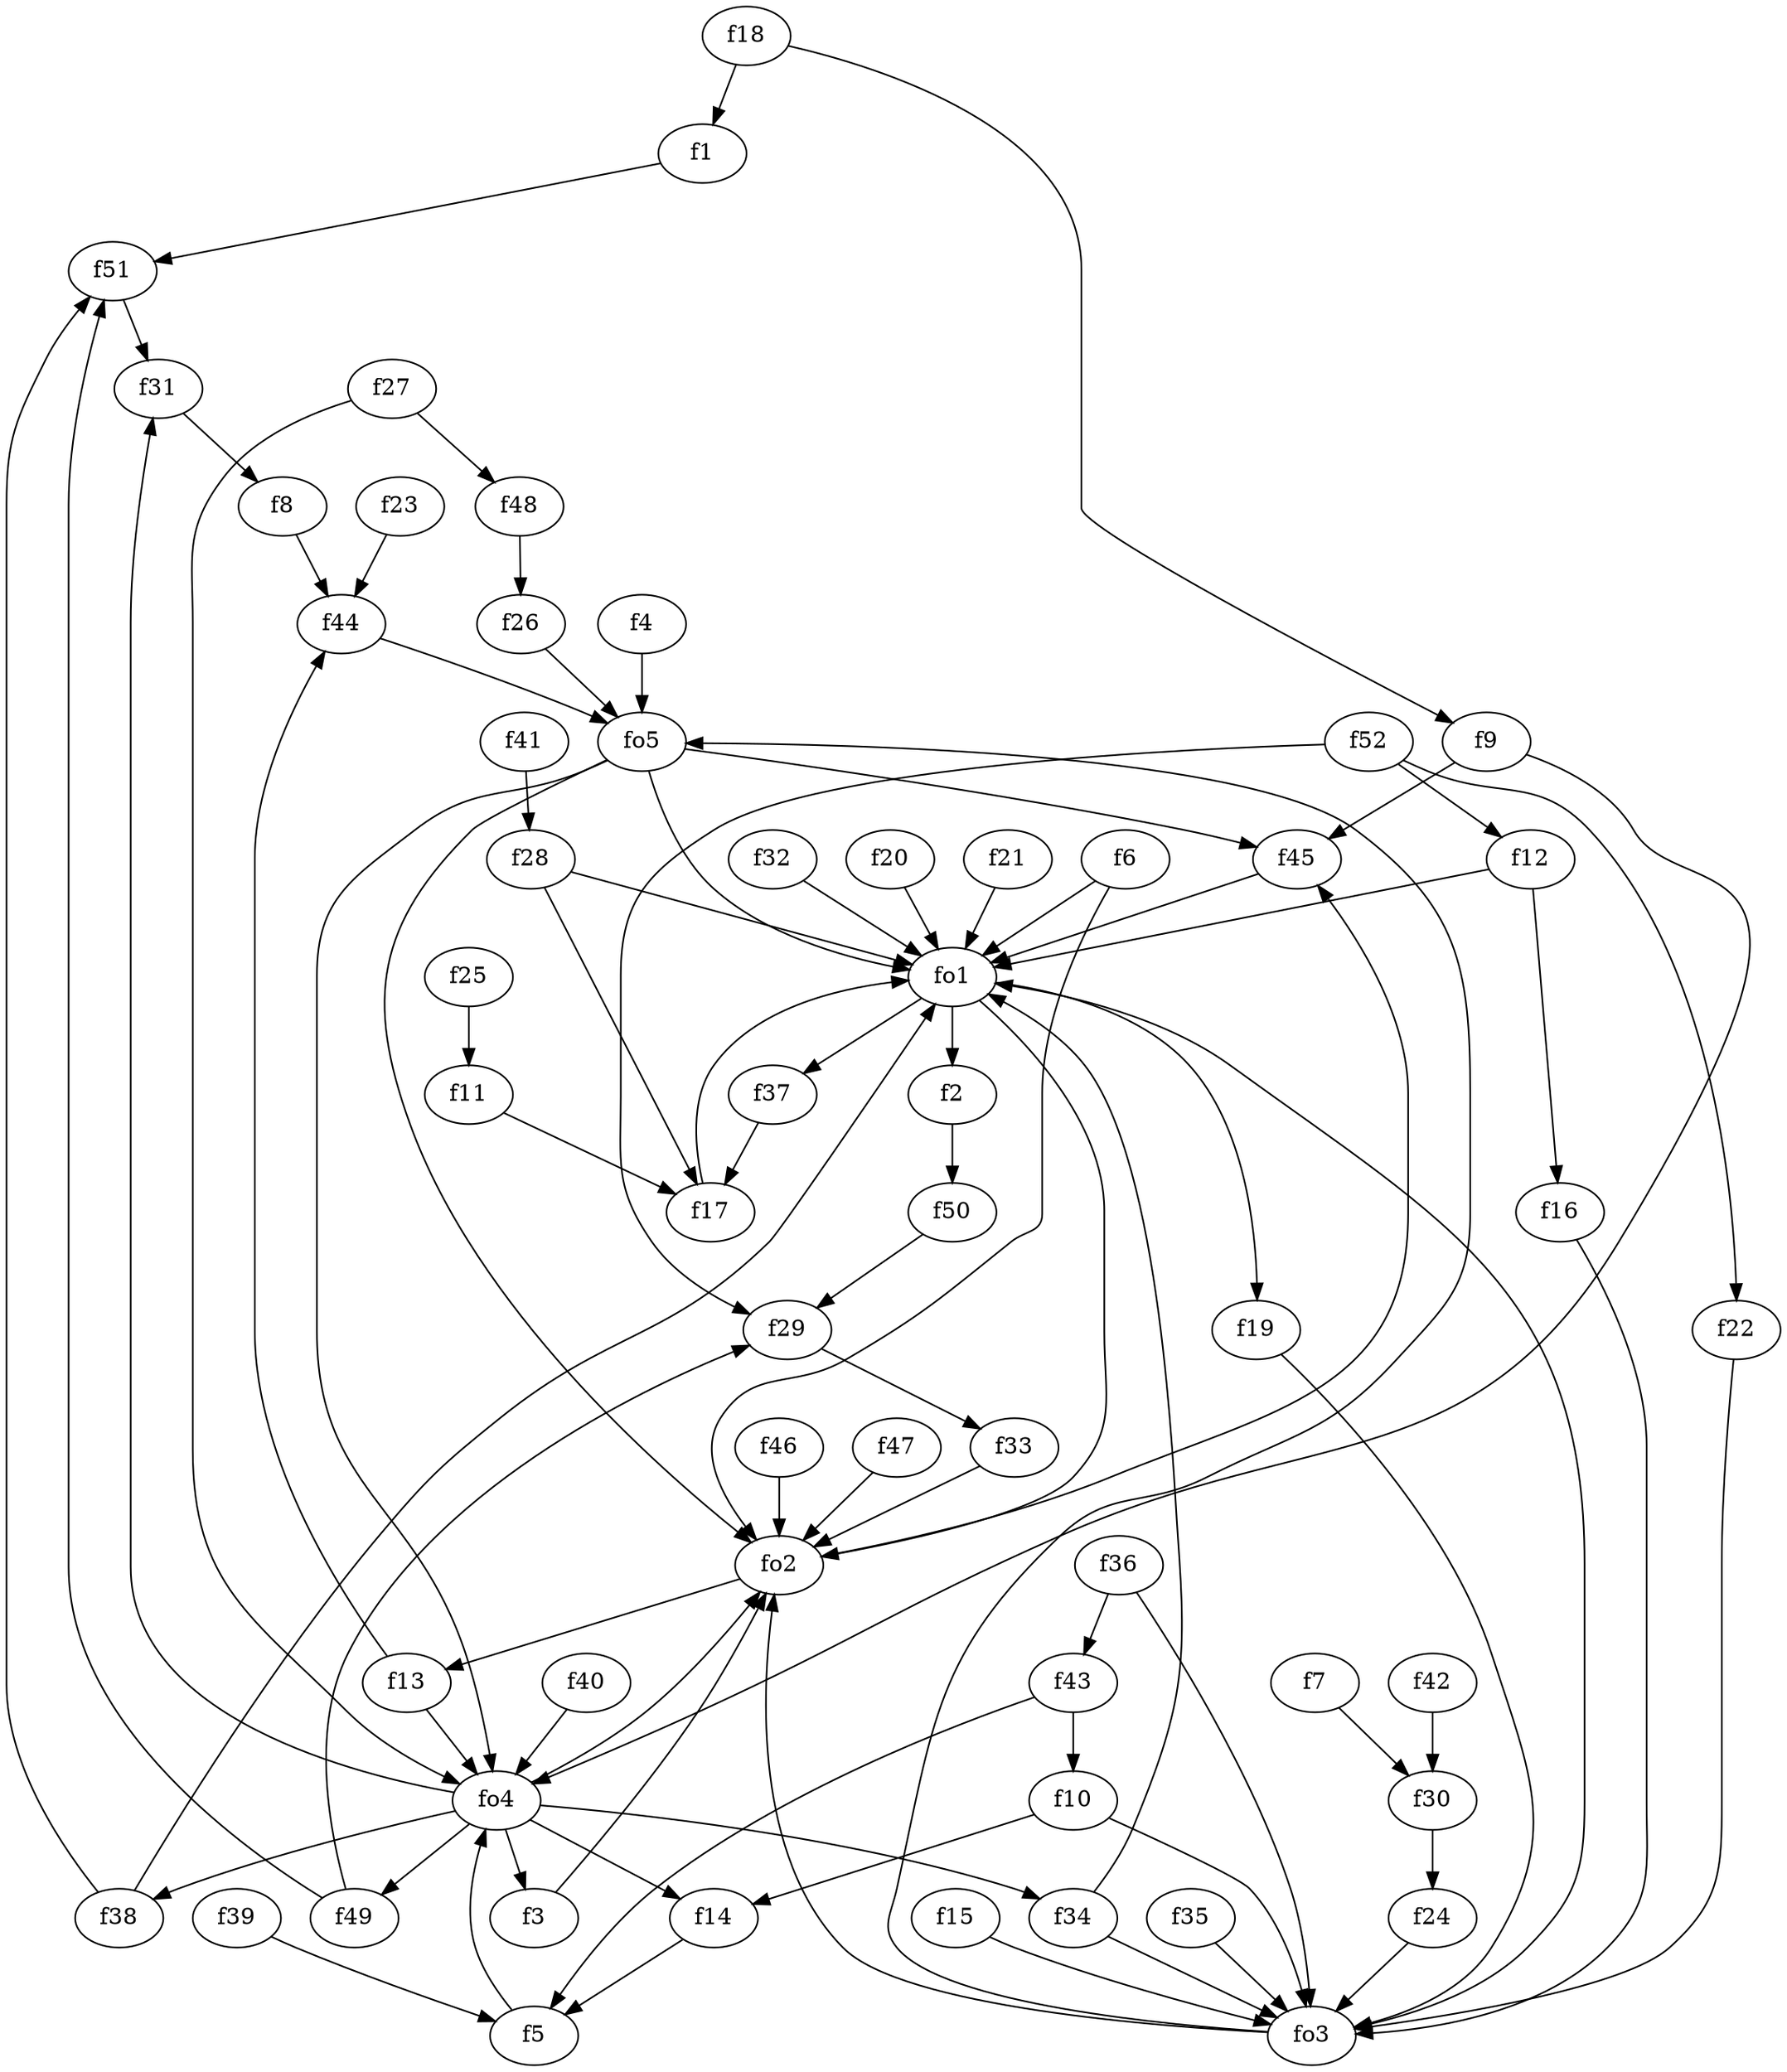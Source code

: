 strict digraph  {
f1;
f2;
f3;
f4;
f5;
f6;
f7;
f8;
f9;
f10;
f11;
f12;
f13;
f14;
f15;
f16;
f17;
f18;
f19;
f20;
f21;
f22;
f23;
f24;
f25;
f26;
f27;
f28;
f29;
f30;
f31;
f32;
f33;
f34;
f35;
f36;
f37;
f38;
f39;
f40;
f41;
f42;
f43;
f44;
f45;
f46;
f47;
f48;
f49;
f50;
f51;
f52;
fo1;
fo2;
fo3;
fo4;
fo5;
f1 -> f51  [weight=2];
f2 -> f50  [weight=2];
f3 -> fo2  [weight=2];
f4 -> fo5  [weight=2];
f5 -> fo4  [weight=2];
f6 -> fo1  [weight=2];
f6 -> fo2  [weight=2];
f7 -> f30  [weight=2];
f8 -> f44  [weight=2];
f9 -> fo4  [weight=2];
f9 -> f45  [weight=2];
f10 -> fo3  [weight=2];
f10 -> f14  [weight=2];
f11 -> f17  [weight=2];
f12 -> fo1  [weight=2];
f12 -> f16  [weight=2];
f13 -> f44  [weight=2];
f13 -> fo4  [weight=2];
f14 -> f5  [weight=2];
f15 -> fo3  [weight=2];
f16 -> fo3  [weight=2];
f17 -> fo1  [weight=2];
f18 -> f1  [weight=2];
f18 -> f9  [weight=2];
f19 -> fo3  [weight=2];
f20 -> fo1  [weight=2];
f21 -> fo1  [weight=2];
f22 -> fo3  [weight=2];
f23 -> f44  [weight=2];
f24 -> fo3  [weight=2];
f25 -> f11  [weight=2];
f26 -> fo5  [weight=2];
f27 -> fo4  [weight=2];
f27 -> f48  [weight=2];
f28 -> f17  [weight=2];
f28 -> fo1  [weight=2];
f29 -> f33  [weight=2];
f30 -> f24  [weight=2];
f31 -> f8  [weight=2];
f32 -> fo1  [weight=2];
f33 -> fo2  [weight=2];
f34 -> fo1  [weight=2];
f34 -> fo3  [weight=2];
f35 -> fo3  [weight=2];
f36 -> fo3  [weight=2];
f36 -> f43  [weight=2];
f37 -> f17  [weight=2];
f38 -> fo1  [weight=2];
f38 -> f51  [weight=2];
f39 -> f5  [weight=2];
f40 -> fo4  [weight=2];
f41 -> f28  [weight=2];
f42 -> f30  [weight=2];
f43 -> f10  [weight=2];
f43 -> f5  [weight=2];
f44 -> fo5  [weight=2];
f45 -> fo1  [weight=2];
f46 -> fo2  [weight=2];
f47 -> fo2  [weight=2];
f48 -> f26  [weight=2];
f49 -> f51  [weight=2];
f49 -> f29  [weight=2];
f50 -> f29  [weight=2];
f51 -> f31  [weight=2];
f52 -> f29  [weight=2];
f52 -> f12  [weight=2];
f52 -> f22  [weight=2];
fo1 -> f37  [weight=2];
fo1 -> fo2  [weight=2];
fo1 -> f19  [weight=2];
fo1 -> f2  [weight=2];
fo2 -> f45  [weight=2];
fo2 -> f13  [weight=2];
fo3 -> fo1  [weight=2];
fo3 -> fo5  [weight=2];
fo3 -> fo2  [weight=2];
fo4 -> fo2  [weight=2];
fo4 -> f34  [weight=2];
fo4 -> f49  [weight=2];
fo4 -> f3  [weight=2];
fo4 -> f31  [weight=2];
fo4 -> f38  [weight=2];
fo4 -> f14  [weight=2];
fo5 -> f45  [weight=2];
fo5 -> fo4  [weight=2];
fo5 -> fo1  [weight=2];
fo5 -> fo2  [weight=2];
}
